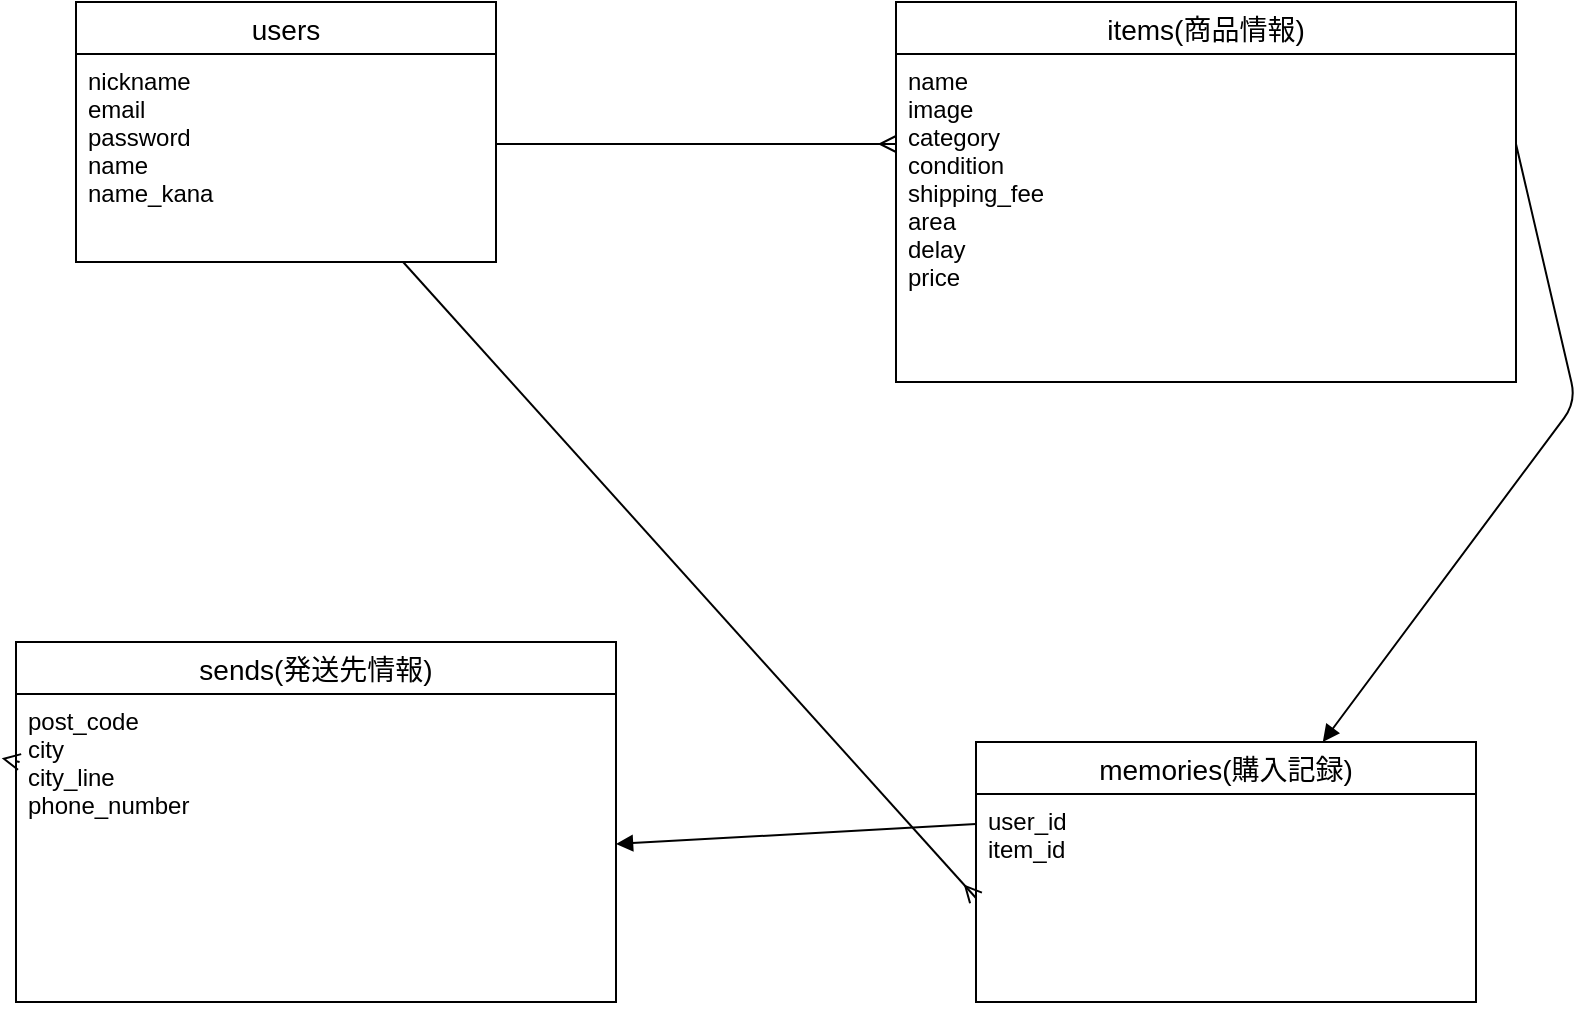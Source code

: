 <mxfile>
    <diagram id="04PN-kT74L2FNEcbdqCP" name="ページ1">
        <mxGraphModel dx="1503" dy="1005" grid="1" gridSize="10" guides="1" tooltips="1" connect="1" arrows="1" fold="1" page="1" pageScale="1" pageWidth="827" pageHeight="1169" math="0" shadow="0">
            <root>
                <mxCell id="0"/>
                <mxCell id="1" parent="0"/>
                <mxCell id="35" style="edgeStyle=none;html=1;entryX=0;entryY=0.5;entryDx=0;entryDy=0;endArrow=ERmany;endFill=0;" edge="1" parent="1" source="3" target="32">
                    <mxGeometry relative="1" as="geometry"/>
                </mxCell>
                <mxCell id="3" value="users" style="swimlane;fontStyle=0;childLayout=stackLayout;horizontal=1;startSize=26;horizontalStack=0;resizeParent=1;resizeParentMax=0;resizeLast=0;collapsible=1;marginBottom=0;align=center;fontSize=14;" vertex="1" parent="1">
                    <mxGeometry x="60" y="50" width="210" height="130" as="geometry"/>
                </mxCell>
                <mxCell id="5" value="nickname&#10;email &#10;password&#10;name&#10;name_kana&#10;" style="text;strokeColor=none;fillColor=none;spacingLeft=4;spacingRight=4;overflow=hidden;rotatable=0;points=[[0,0.5],[1,0.5]];portConstraint=eastwest;fontSize=12;" vertex="1" parent="3">
                    <mxGeometry y="26" width="210" height="104" as="geometry"/>
                </mxCell>
                <mxCell id="20" value="sends(発送先情報)" style="swimlane;fontStyle=0;childLayout=stackLayout;horizontal=1;startSize=26;horizontalStack=0;resizeParent=1;resizeParentMax=0;resizeLast=0;collapsible=1;marginBottom=0;align=center;fontSize=14;direction=east;" vertex="1" parent="1">
                    <mxGeometry x="30" y="370" width="300" height="180" as="geometry"/>
                </mxCell>
                <mxCell id="21" value="post_code&#10;city&#10;city_line&#10;phone_number" style="text;strokeColor=none;fillColor=none;spacingLeft=4;spacingRight=4;overflow=hidden;rotatable=0;points=[[0,0.5],[1,0.5]];portConstraint=eastwest;fontSize=12;" vertex="1" parent="20">
                    <mxGeometry y="26" width="300" height="154" as="geometry"/>
                </mxCell>
                <mxCell id="36" style="edgeStyle=none;html=1;entryX=0.006;entryY=0.133;entryDx=0;entryDy=0;entryPerimeter=0;endArrow=ERmany;endFill=0;" edge="1" parent="20" source="20">
                    <mxGeometry relative="1" as="geometry">
                        <mxPoint x="1.8" y="59.99" as="targetPoint"/>
                    </mxGeometry>
                </mxCell>
                <mxCell id="24" value="items(商品情報)" style="swimlane;fontStyle=0;childLayout=stackLayout;horizontal=1;startSize=26;horizontalStack=0;resizeParent=1;resizeParentMax=0;resizeLast=0;collapsible=1;marginBottom=0;align=center;fontSize=14;" vertex="1" parent="1">
                    <mxGeometry x="470" y="50" width="310" height="190" as="geometry"/>
                </mxCell>
                <mxCell id="26" value="name&#10;image&#10;category&#10;condition&#10;shipping_fee&#10;area&#10;delay&#10;price" style="text;strokeColor=none;fillColor=none;spacingLeft=4;spacingRight=4;overflow=hidden;rotatable=0;points=[[0,0.5],[1,0.5]];portConstraint=eastwest;fontSize=12;" vertex="1" parent="24">
                    <mxGeometry y="26" width="310" height="164" as="geometry"/>
                </mxCell>
                <mxCell id="42" style="edgeStyle=none;html=1;entryX=1;entryY=0.5;entryDx=0;entryDy=0;endArrow=block;endFill=1;" edge="1" parent="24" source="24">
                    <mxGeometry relative="1" as="geometry">
                        <mxPoint x="310.0" y="71" as="targetPoint"/>
                    </mxGeometry>
                </mxCell>
                <mxCell id="28" style="edgeStyle=none;html=1;exitX=1;exitY=0.5;exitDx=0;exitDy=0;entryX=0;entryY=0.5;entryDx=0;entryDy=0;endArrow=ERmany;endFill=0;" edge="1" parent="1">
                    <mxGeometry relative="1" as="geometry">
                        <mxPoint x="270" y="121" as="sourcePoint"/>
                        <mxPoint x="470" y="121" as="targetPoint"/>
                    </mxGeometry>
                </mxCell>
                <mxCell id="31" value="memories(購入記録)" style="swimlane;fontStyle=0;childLayout=stackLayout;horizontal=1;startSize=26;horizontalStack=0;resizeParent=1;resizeParentMax=0;resizeLast=0;collapsible=1;marginBottom=0;align=center;fontSize=14;" vertex="1" parent="1">
                    <mxGeometry x="510" y="420" width="250" height="130" as="geometry"/>
                </mxCell>
                <mxCell id="32" value="user_id&#10;item_id" style="text;strokeColor=none;fillColor=none;spacingLeft=4;spacingRight=4;overflow=hidden;rotatable=0;points=[[0,0.5],[1,0.5]];portConstraint=eastwest;fontSize=12;" vertex="1" parent="31">
                    <mxGeometry y="26" width="250" height="104" as="geometry"/>
                </mxCell>
                <mxCell id="38" style="edgeStyle=none;html=1;exitX=1;exitY=0.5;exitDx=0;exitDy=0;endArrow=block;endFill=1;" edge="1" parent="1" target="31">
                    <mxGeometry relative="1" as="geometry">
                        <mxPoint x="780.0" y="121" as="sourcePoint"/>
                        <Array as="points">
                            <mxPoint x="810" y="250"/>
                        </Array>
                    </mxGeometry>
                </mxCell>
                <mxCell id="39" style="edgeStyle=none;html=1;exitX=0;exitY=0.5;exitDx=0;exitDy=0;entryX=1;entryY=0.5;entryDx=0;entryDy=0;endArrow=block;endFill=1;" edge="1" parent="1">
                    <mxGeometry relative="1" as="geometry">
                        <mxPoint x="510" y="461" as="sourcePoint"/>
                        <mxPoint x="330" y="471" as="targetPoint"/>
                    </mxGeometry>
                </mxCell>
            </root>
        </mxGraphModel>
    </diagram>
</mxfile>